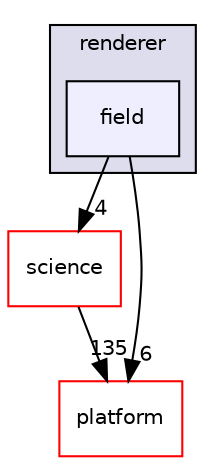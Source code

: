 digraph "bioexplorer/backend/module/ispc/renderer/field" {
  compound=true
  node [ fontsize="10", fontname="Helvetica"];
  edge [ labelfontsize="10", labelfontname="Helvetica"];
  subgraph clusterdir_86f0b4869ee09c874d23be5e71808b13 {
    graph [ bgcolor="#ddddee", pencolor="black", label="renderer" fontname="Helvetica", fontsize="10", URL="dir_86f0b4869ee09c874d23be5e71808b13.html"]
  dir_e621d151632c4ea9ff46846cedc37e96 [shape=box, label="field", style="filled", fillcolor="#eeeeff", pencolor="black", URL="dir_e621d151632c4ea9ff46846cedc37e96.html"];
  }
  dir_14d627cccd023aaf4f18eaf1359097e2 [shape=box label="science" fillcolor="white" style="filled" color="red" URL="dir_14d627cccd023aaf4f18eaf1359097e2.html"];
  dir_c5a52a81292cf9a5167198f4f346d6d9 [shape=box label="platform" fillcolor="white" style="filled" color="red" URL="dir_c5a52a81292cf9a5167198f4f346d6d9.html"];
  dir_14d627cccd023aaf4f18eaf1359097e2->dir_c5a52a81292cf9a5167198f4f346d6d9 [headlabel="135", labeldistance=1.5 headhref="dir_000038_000061.html"];
  dir_e621d151632c4ea9ff46846cedc37e96->dir_14d627cccd023aaf4f18eaf1359097e2 [headlabel="4", labeldistance=1.5 headhref="dir_000009_000038.html"];
  dir_e621d151632c4ea9ff46846cedc37e96->dir_c5a52a81292cf9a5167198f4f346d6d9 [headlabel="6", labeldistance=1.5 headhref="dir_000009_000061.html"];
}
